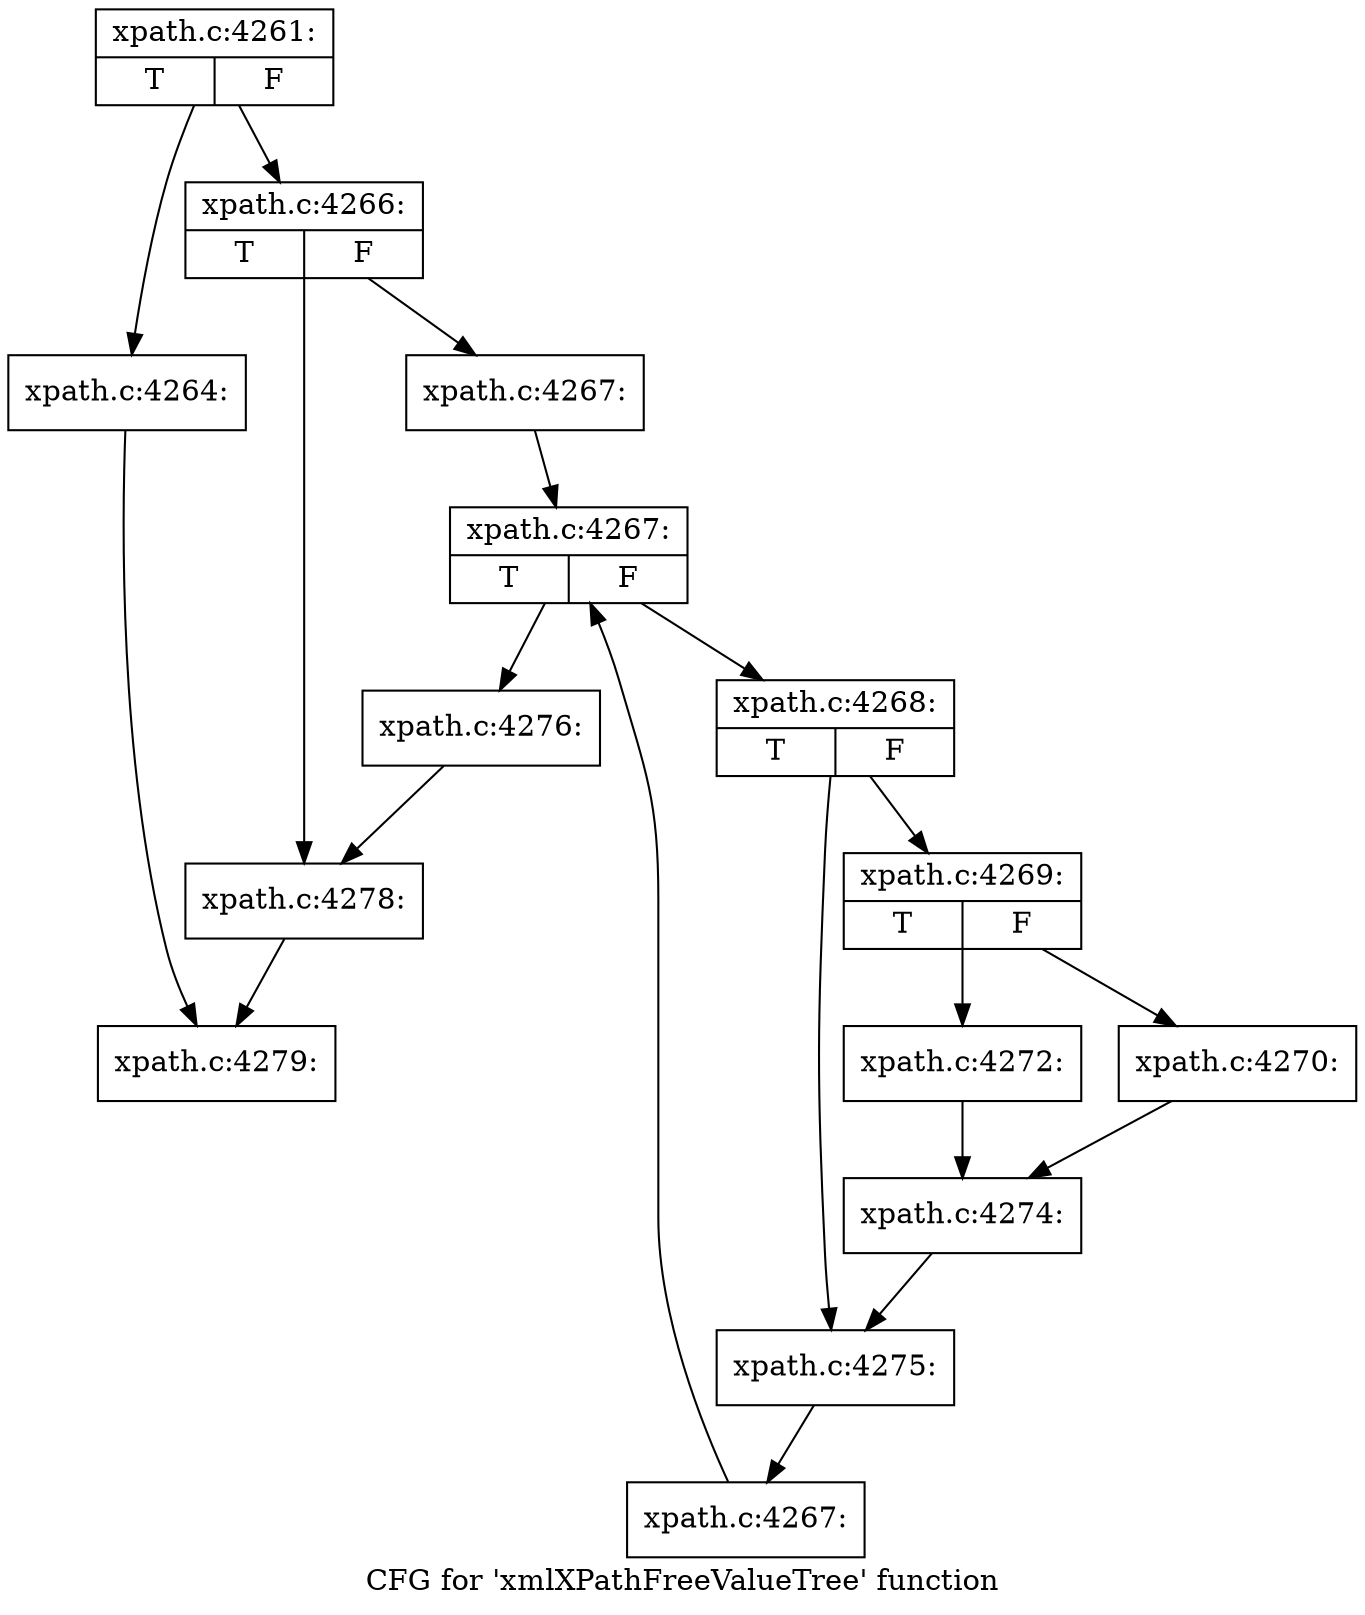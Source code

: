 digraph "CFG for 'xmlXPathFreeValueTree' function" {
	label="CFG for 'xmlXPathFreeValueTree' function";

	Node0x4d656f0 [shape=record,label="{xpath.c:4261:|{<s0>T|<s1>F}}"];
	Node0x4d656f0 -> Node0x4d659d0;
	Node0x4d656f0 -> Node0x4d65a20;
	Node0x4d659d0 [shape=record,label="{xpath.c:4264:}"];
	Node0x4d659d0 -> Node0x4d68680;
	Node0x4d65a20 [shape=record,label="{xpath.c:4266:|{<s0>T|<s1>F}}"];
	Node0x4d65a20 -> Node0x4d68f90;
	Node0x4d65a20 -> Node0x4d68fe0;
	Node0x4d68f90 [shape=record,label="{xpath.c:4267:}"];
	Node0x4d68f90 -> Node0x4d69600;
	Node0x4d69600 [shape=record,label="{xpath.c:4267:|{<s0>T|<s1>F}}"];
	Node0x4d69600 -> Node0x4d698a0;
	Node0x4d69600 -> Node0x4d69460;
	Node0x4d698a0 [shape=record,label="{xpath.c:4268:|{<s0>T|<s1>F}}"];
	Node0x4d698a0 -> Node0x4d69d70;
	Node0x4d698a0 -> Node0x4d69dc0;
	Node0x4d69d70 [shape=record,label="{xpath.c:4269:|{<s0>T|<s1>F}}"];
	Node0x4d69d70 -> Node0x4d6a3b0;
	Node0x4d69d70 -> Node0x4d6a450;
	Node0x4d6a3b0 [shape=record,label="{xpath.c:4270:}"];
	Node0x4d6a3b0 -> Node0x4d6a400;
	Node0x4d6a450 [shape=record,label="{xpath.c:4272:}"];
	Node0x4d6a450 -> Node0x4d6a400;
	Node0x4d6a400 [shape=record,label="{xpath.c:4274:}"];
	Node0x4d6a400 -> Node0x4d69dc0;
	Node0x4d69dc0 [shape=record,label="{xpath.c:4275:}"];
	Node0x4d69dc0 -> Node0x4d69810;
	Node0x4d69810 [shape=record,label="{xpath.c:4267:}"];
	Node0x4d69810 -> Node0x4d69600;
	Node0x4d69460 [shape=record,label="{xpath.c:4276:}"];
	Node0x4d69460 -> Node0x4d68fe0;
	Node0x4d68fe0 [shape=record,label="{xpath.c:4278:}"];
	Node0x4d68fe0 -> Node0x4d68680;
	Node0x4d68680 [shape=record,label="{xpath.c:4279:}"];
}
